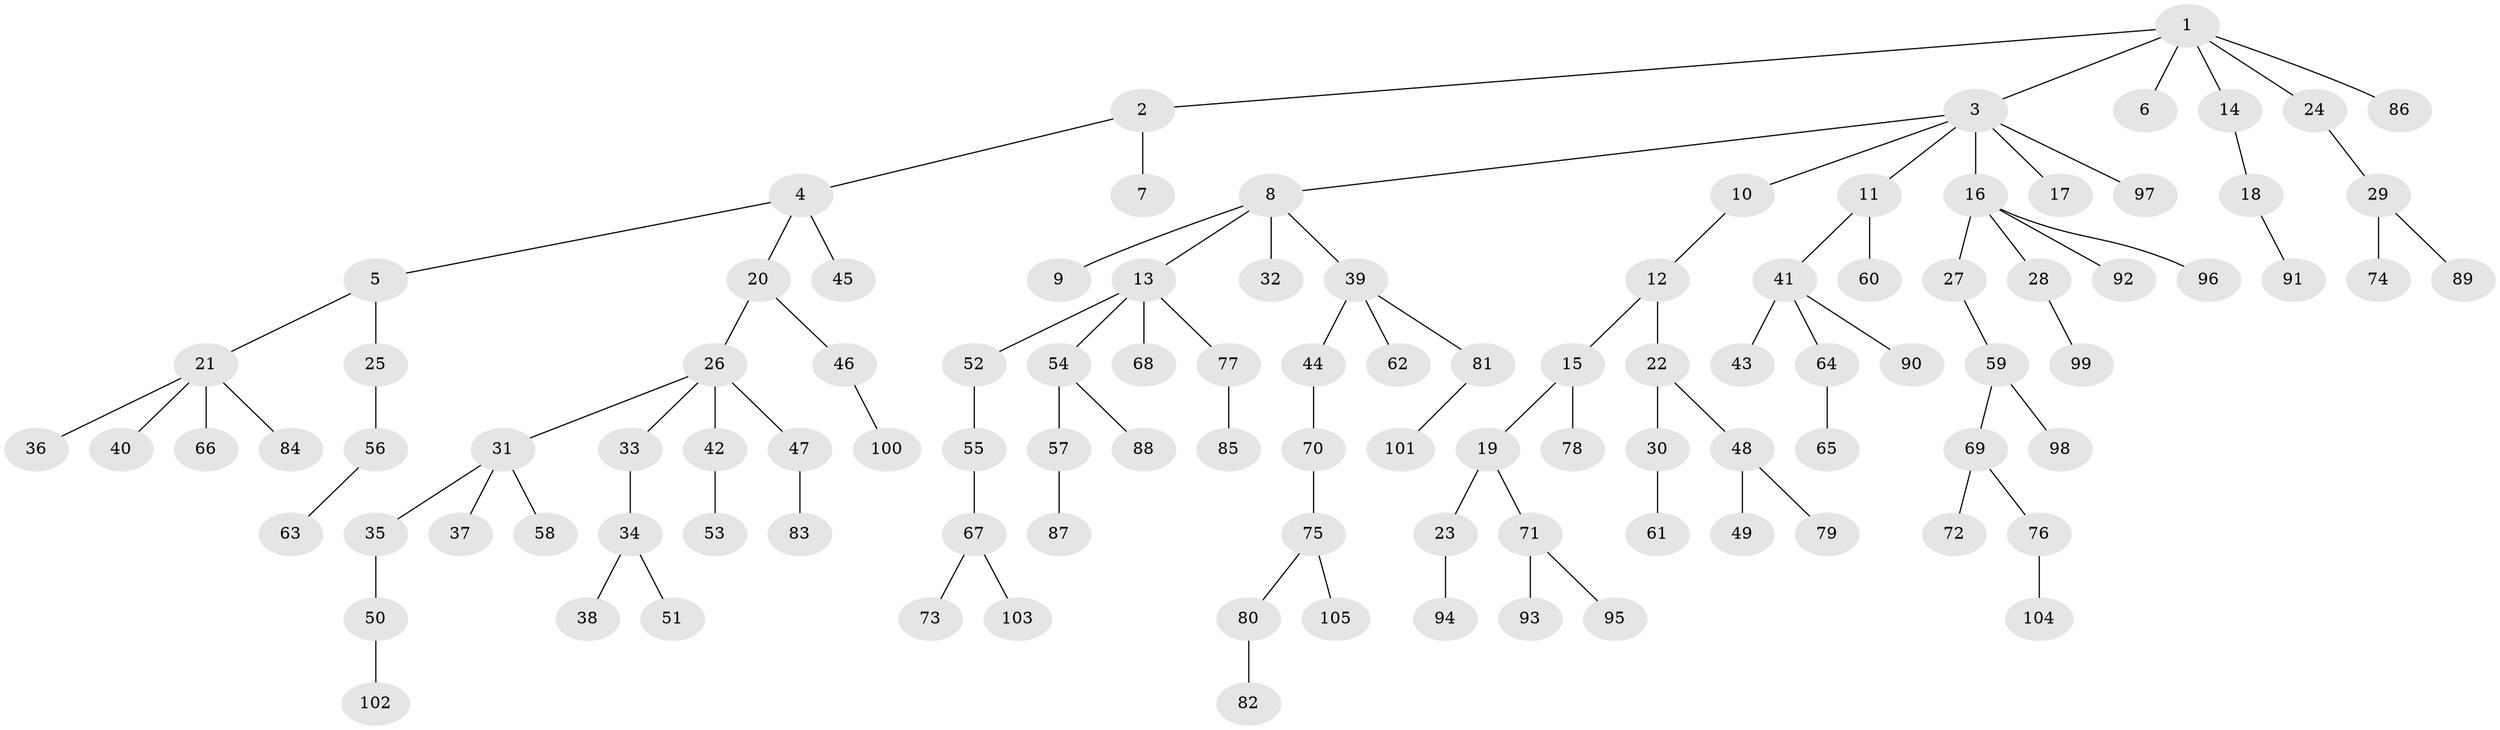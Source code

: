 // coarse degree distribution, {2: 0.2830188679245283, 5: 0.03773584905660377, 3: 0.20754716981132076, 4: 0.03773584905660377, 1: 0.4339622641509434}
// Generated by graph-tools (version 1.1) at 2025/37/03/04/25 23:37:25]
// undirected, 105 vertices, 104 edges
graph export_dot {
  node [color=gray90,style=filled];
  1;
  2;
  3;
  4;
  5;
  6;
  7;
  8;
  9;
  10;
  11;
  12;
  13;
  14;
  15;
  16;
  17;
  18;
  19;
  20;
  21;
  22;
  23;
  24;
  25;
  26;
  27;
  28;
  29;
  30;
  31;
  32;
  33;
  34;
  35;
  36;
  37;
  38;
  39;
  40;
  41;
  42;
  43;
  44;
  45;
  46;
  47;
  48;
  49;
  50;
  51;
  52;
  53;
  54;
  55;
  56;
  57;
  58;
  59;
  60;
  61;
  62;
  63;
  64;
  65;
  66;
  67;
  68;
  69;
  70;
  71;
  72;
  73;
  74;
  75;
  76;
  77;
  78;
  79;
  80;
  81;
  82;
  83;
  84;
  85;
  86;
  87;
  88;
  89;
  90;
  91;
  92;
  93;
  94;
  95;
  96;
  97;
  98;
  99;
  100;
  101;
  102;
  103;
  104;
  105;
  1 -- 2;
  1 -- 3;
  1 -- 6;
  1 -- 14;
  1 -- 24;
  1 -- 86;
  2 -- 4;
  2 -- 7;
  3 -- 8;
  3 -- 10;
  3 -- 11;
  3 -- 16;
  3 -- 17;
  3 -- 97;
  4 -- 5;
  4 -- 20;
  4 -- 45;
  5 -- 21;
  5 -- 25;
  8 -- 9;
  8 -- 13;
  8 -- 32;
  8 -- 39;
  10 -- 12;
  11 -- 41;
  11 -- 60;
  12 -- 15;
  12 -- 22;
  13 -- 52;
  13 -- 54;
  13 -- 68;
  13 -- 77;
  14 -- 18;
  15 -- 19;
  15 -- 78;
  16 -- 27;
  16 -- 28;
  16 -- 92;
  16 -- 96;
  18 -- 91;
  19 -- 23;
  19 -- 71;
  20 -- 26;
  20 -- 46;
  21 -- 36;
  21 -- 40;
  21 -- 66;
  21 -- 84;
  22 -- 30;
  22 -- 48;
  23 -- 94;
  24 -- 29;
  25 -- 56;
  26 -- 31;
  26 -- 33;
  26 -- 42;
  26 -- 47;
  27 -- 59;
  28 -- 99;
  29 -- 74;
  29 -- 89;
  30 -- 61;
  31 -- 35;
  31 -- 37;
  31 -- 58;
  33 -- 34;
  34 -- 38;
  34 -- 51;
  35 -- 50;
  39 -- 44;
  39 -- 62;
  39 -- 81;
  41 -- 43;
  41 -- 64;
  41 -- 90;
  42 -- 53;
  44 -- 70;
  46 -- 100;
  47 -- 83;
  48 -- 49;
  48 -- 79;
  50 -- 102;
  52 -- 55;
  54 -- 57;
  54 -- 88;
  55 -- 67;
  56 -- 63;
  57 -- 87;
  59 -- 69;
  59 -- 98;
  64 -- 65;
  67 -- 73;
  67 -- 103;
  69 -- 72;
  69 -- 76;
  70 -- 75;
  71 -- 93;
  71 -- 95;
  75 -- 80;
  75 -- 105;
  76 -- 104;
  77 -- 85;
  80 -- 82;
  81 -- 101;
}
